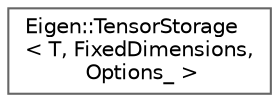 digraph "类继承关系图"
{
 // LATEX_PDF_SIZE
  bgcolor="transparent";
  edge [fontname=Helvetica,fontsize=10,labelfontname=Helvetica,labelfontsize=10];
  node [fontname=Helvetica,fontsize=10,shape=box,height=0.2,width=0.4];
  rankdir="LR";
  Node0 [id="Node000000",label="Eigen::TensorStorage\l\< T, FixedDimensions,\l Options_ \>",height=0.2,width=0.4,color="grey40", fillcolor="white", style="filled",URL="$class_eigen_1_1_tensor_storage.html",tooltip=" "];
}
